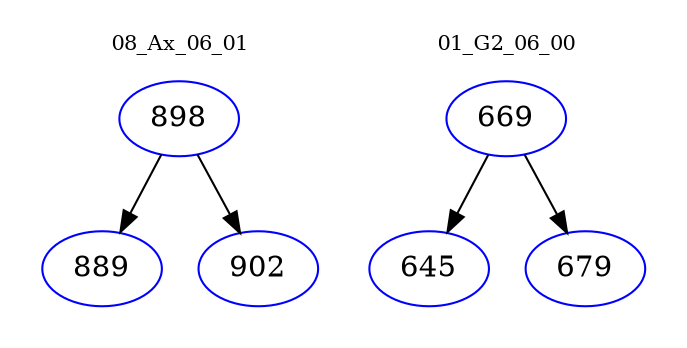 digraph{
subgraph cluster_0 {
color = white
label = "08_Ax_06_01";
fontsize=10;
T0_898 [label="898", color="blue"]
T0_898 -> T0_889 [color="black"]
T0_889 [label="889", color="blue"]
T0_898 -> T0_902 [color="black"]
T0_902 [label="902", color="blue"]
}
subgraph cluster_1 {
color = white
label = "01_G2_06_00";
fontsize=10;
T1_669 [label="669", color="blue"]
T1_669 -> T1_645 [color="black"]
T1_645 [label="645", color="blue"]
T1_669 -> T1_679 [color="black"]
T1_679 [label="679", color="blue"]
}
}
